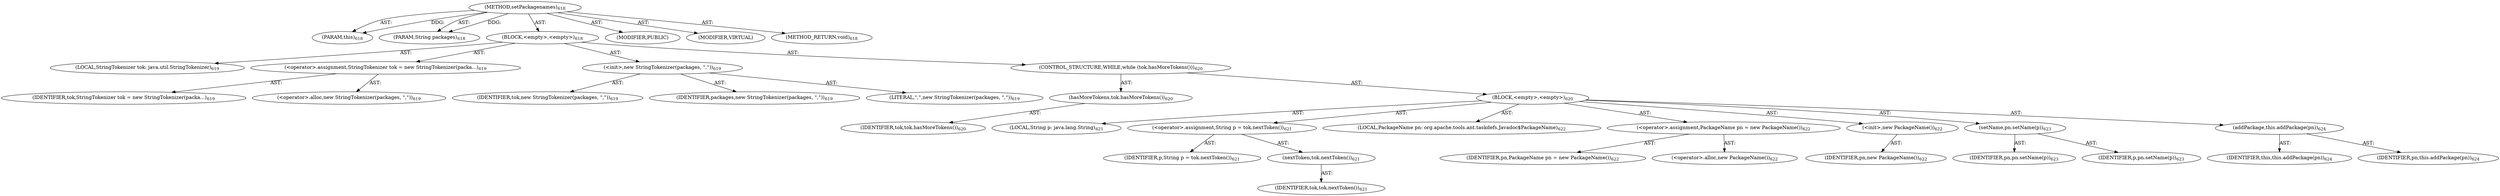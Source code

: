 digraph "setPackagenames" {  
"111669149738" [label = <(METHOD,setPackagenames)<SUB>618</SUB>> ]
"115964117011" [label = <(PARAM,this)<SUB>618</SUB>> ]
"115964117120" [label = <(PARAM,String packages)<SUB>618</SUB>> ]
"25769803833" [label = <(BLOCK,&lt;empty&gt;,&lt;empty&gt;)<SUB>618</SUB>> ]
"94489280516" [label = <(LOCAL,StringTokenizer tok: java.util.StringTokenizer)<SUB>619</SUB>> ]
"30064771226" [label = <(&lt;operator&gt;.assignment,StringTokenizer tok = new StringTokenizer(packa...)<SUB>619</SUB>> ]
"68719476943" [label = <(IDENTIFIER,tok,StringTokenizer tok = new StringTokenizer(packa...)<SUB>619</SUB>> ]
"30064771227" [label = <(&lt;operator&gt;.alloc,new StringTokenizer(packages, &quot;,&quot;))<SUB>619</SUB>> ]
"30064771228" [label = <(&lt;init&gt;,new StringTokenizer(packages, &quot;,&quot;))<SUB>619</SUB>> ]
"68719476944" [label = <(IDENTIFIER,tok,new StringTokenizer(packages, &quot;,&quot;))<SUB>619</SUB>> ]
"68719476945" [label = <(IDENTIFIER,packages,new StringTokenizer(packages, &quot;,&quot;))<SUB>619</SUB>> ]
"90194313233" [label = <(LITERAL,&quot;,&quot;,new StringTokenizer(packages, &quot;,&quot;))<SUB>619</SUB>> ]
"47244640271" [label = <(CONTROL_STRUCTURE,WHILE,while (tok.hasMoreTokens()))<SUB>620</SUB>> ]
"30064771229" [label = <(hasMoreTokens,tok.hasMoreTokens())<SUB>620</SUB>> ]
"68719476946" [label = <(IDENTIFIER,tok,tok.hasMoreTokens())<SUB>620</SUB>> ]
"25769803834" [label = <(BLOCK,&lt;empty&gt;,&lt;empty&gt;)<SUB>620</SUB>> ]
"94489280517" [label = <(LOCAL,String p: java.lang.String)<SUB>621</SUB>> ]
"30064771230" [label = <(&lt;operator&gt;.assignment,String p = tok.nextToken())<SUB>621</SUB>> ]
"68719476947" [label = <(IDENTIFIER,p,String p = tok.nextToken())<SUB>621</SUB>> ]
"30064771231" [label = <(nextToken,tok.nextToken())<SUB>621</SUB>> ]
"68719476948" [label = <(IDENTIFIER,tok,tok.nextToken())<SUB>621</SUB>> ]
"94489280518" [label = <(LOCAL,PackageName pn: org.apache.tools.ant.taskdefs.Javadoc$PackageName)<SUB>622</SUB>> ]
"30064771232" [label = <(&lt;operator&gt;.assignment,PackageName pn = new PackageName())<SUB>622</SUB>> ]
"68719476949" [label = <(IDENTIFIER,pn,PackageName pn = new PackageName())<SUB>622</SUB>> ]
"30064771233" [label = <(&lt;operator&gt;.alloc,new PackageName())<SUB>622</SUB>> ]
"30064771234" [label = <(&lt;init&gt;,new PackageName())<SUB>622</SUB>> ]
"68719476950" [label = <(IDENTIFIER,pn,new PackageName())<SUB>622</SUB>> ]
"30064771235" [label = <(setName,pn.setName(p))<SUB>623</SUB>> ]
"68719476951" [label = <(IDENTIFIER,pn,pn.setName(p))<SUB>623</SUB>> ]
"68719476952" [label = <(IDENTIFIER,p,pn.setName(p))<SUB>623</SUB>> ]
"30064771236" [label = <(addPackage,this.addPackage(pn))<SUB>624</SUB>> ]
"68719476758" [label = <(IDENTIFIER,this,this.addPackage(pn))<SUB>624</SUB>> ]
"68719476953" [label = <(IDENTIFIER,pn,this.addPackage(pn))<SUB>624</SUB>> ]
"133143986309" [label = <(MODIFIER,PUBLIC)> ]
"133143986310" [label = <(MODIFIER,VIRTUAL)> ]
"128849018922" [label = <(METHOD_RETURN,void)<SUB>618</SUB>> ]
  "111669149738" -> "115964117011"  [ label = "AST: "] 
  "111669149738" -> "115964117120"  [ label = "AST: "] 
  "111669149738" -> "25769803833"  [ label = "AST: "] 
  "111669149738" -> "133143986309"  [ label = "AST: "] 
  "111669149738" -> "133143986310"  [ label = "AST: "] 
  "111669149738" -> "128849018922"  [ label = "AST: "] 
  "25769803833" -> "94489280516"  [ label = "AST: "] 
  "25769803833" -> "30064771226"  [ label = "AST: "] 
  "25769803833" -> "30064771228"  [ label = "AST: "] 
  "25769803833" -> "47244640271"  [ label = "AST: "] 
  "30064771226" -> "68719476943"  [ label = "AST: "] 
  "30064771226" -> "30064771227"  [ label = "AST: "] 
  "30064771228" -> "68719476944"  [ label = "AST: "] 
  "30064771228" -> "68719476945"  [ label = "AST: "] 
  "30064771228" -> "90194313233"  [ label = "AST: "] 
  "47244640271" -> "30064771229"  [ label = "AST: "] 
  "47244640271" -> "25769803834"  [ label = "AST: "] 
  "30064771229" -> "68719476946"  [ label = "AST: "] 
  "25769803834" -> "94489280517"  [ label = "AST: "] 
  "25769803834" -> "30064771230"  [ label = "AST: "] 
  "25769803834" -> "94489280518"  [ label = "AST: "] 
  "25769803834" -> "30064771232"  [ label = "AST: "] 
  "25769803834" -> "30064771234"  [ label = "AST: "] 
  "25769803834" -> "30064771235"  [ label = "AST: "] 
  "25769803834" -> "30064771236"  [ label = "AST: "] 
  "30064771230" -> "68719476947"  [ label = "AST: "] 
  "30064771230" -> "30064771231"  [ label = "AST: "] 
  "30064771231" -> "68719476948"  [ label = "AST: "] 
  "30064771232" -> "68719476949"  [ label = "AST: "] 
  "30064771232" -> "30064771233"  [ label = "AST: "] 
  "30064771234" -> "68719476950"  [ label = "AST: "] 
  "30064771235" -> "68719476951"  [ label = "AST: "] 
  "30064771235" -> "68719476952"  [ label = "AST: "] 
  "30064771236" -> "68719476758"  [ label = "AST: "] 
  "30064771236" -> "68719476953"  [ label = "AST: "] 
  "111669149738" -> "115964117011"  [ label = "DDG: "] 
  "111669149738" -> "115964117120"  [ label = "DDG: "] 
}

